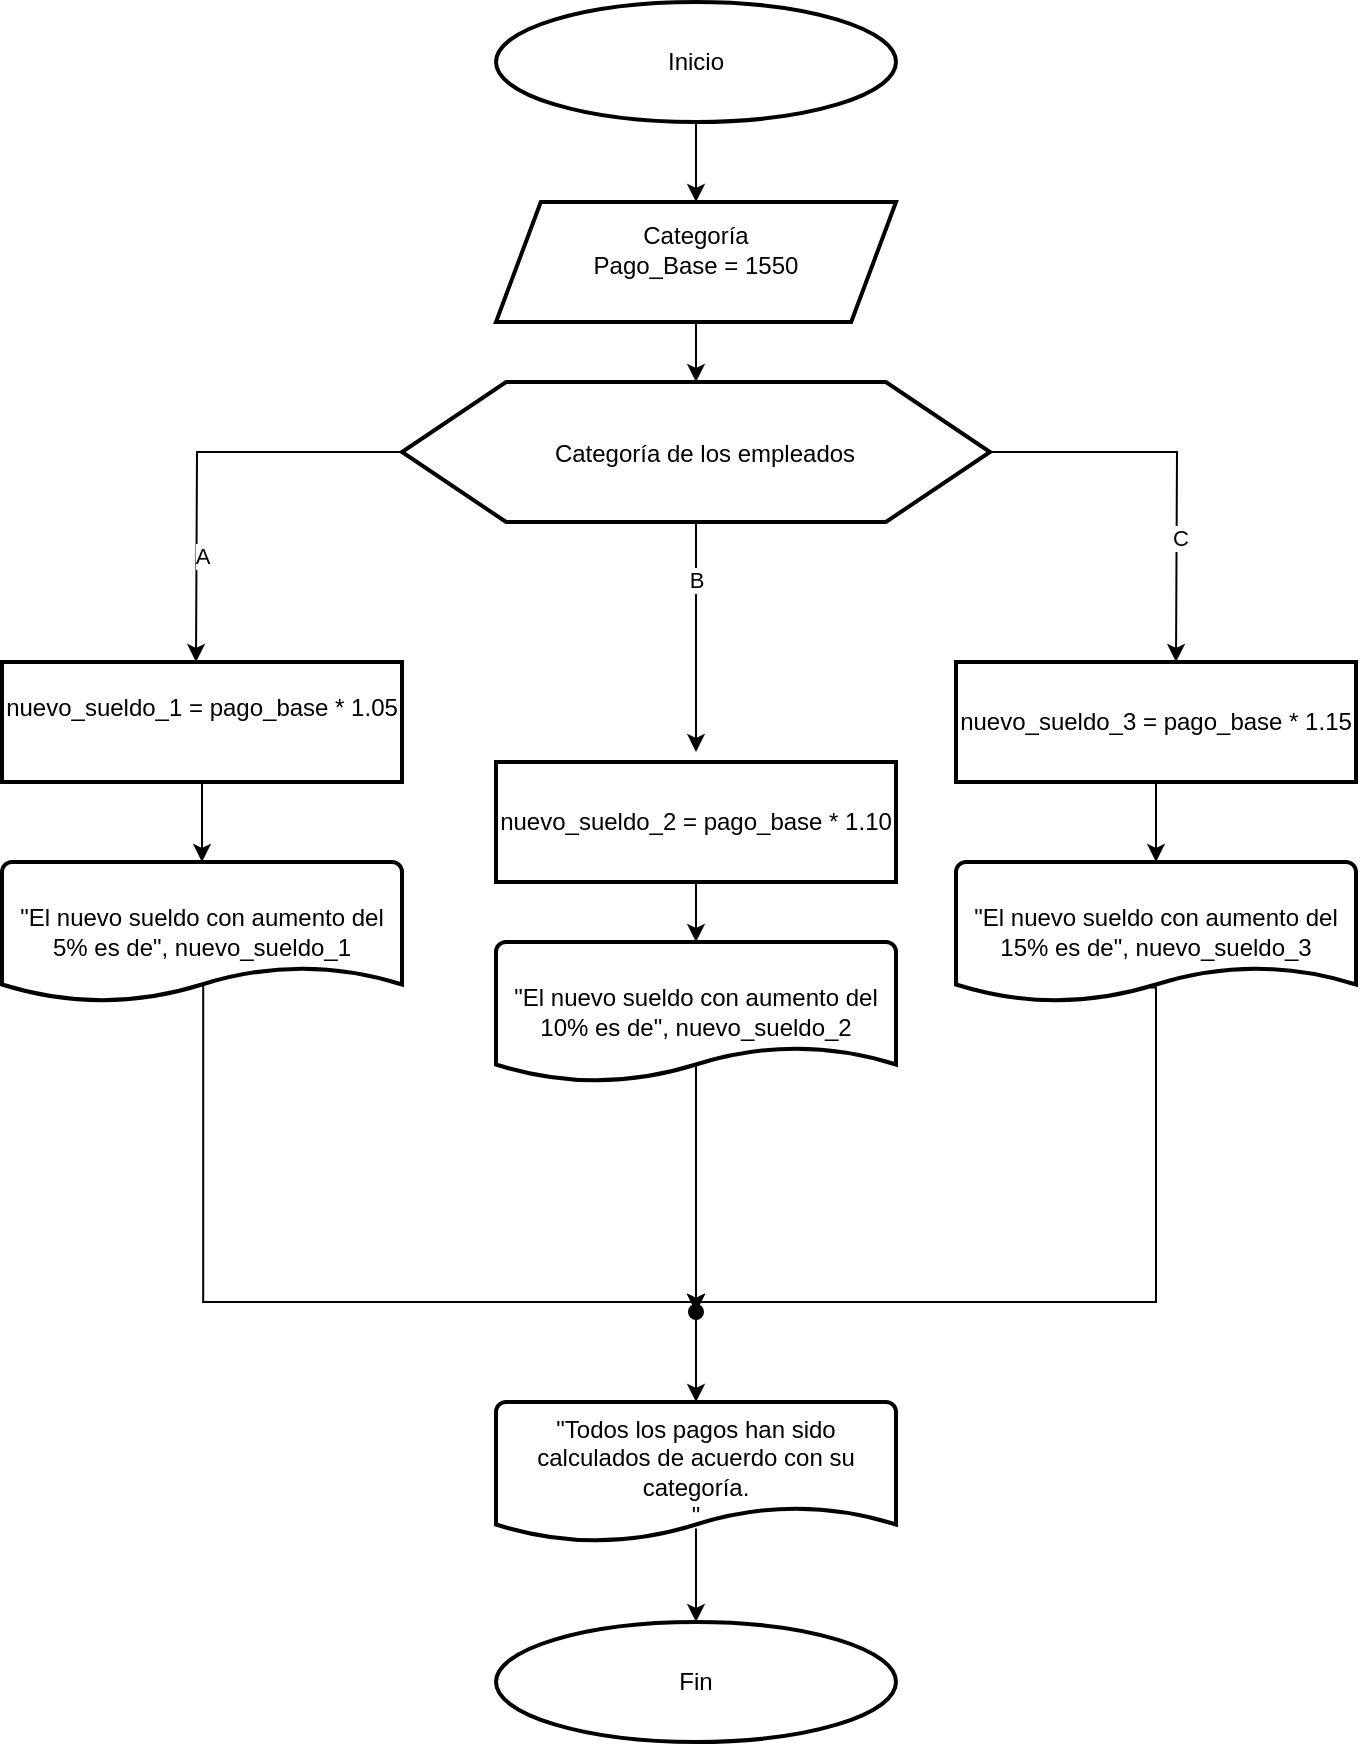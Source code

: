 <mxfile version="27.1.6">
  <diagram name="Página-1" id="NQ3BYdyoQGX2js3DKj3Q">
    <mxGraphModel dx="1034" dy="570" grid="1" gridSize="10" guides="1" tooltips="1" connect="1" arrows="1" fold="1" page="1" pageScale="1" pageWidth="850" pageHeight="1100" math="0" shadow="0">
      <root>
        <mxCell id="0" />
        <mxCell id="1" parent="0" />
        <mxCell id="ZuHbYVunxRSJGYDRrWry-3" value="" style="edgeStyle=orthogonalEdgeStyle;rounded=0;orthogonalLoop=1;jettySize=auto;html=1;" edge="1" parent="1" source="ZuHbYVunxRSJGYDRrWry-1" target="ZuHbYVunxRSJGYDRrWry-2">
          <mxGeometry relative="1" as="geometry" />
        </mxCell>
        <mxCell id="ZuHbYVunxRSJGYDRrWry-1" value="Inicio" style="strokeWidth=2;html=1;shape=mxgraph.flowchart.start_1;whiteSpace=wrap;" vertex="1" parent="1">
          <mxGeometry x="290" y="30" width="200" height="60" as="geometry" />
        </mxCell>
        <mxCell id="ZuHbYVunxRSJGYDRrWry-11" value="" style="edgeStyle=orthogonalEdgeStyle;rounded=0;orthogonalLoop=1;jettySize=auto;html=1;" edge="1" parent="1" source="ZuHbYVunxRSJGYDRrWry-2">
          <mxGeometry relative="1" as="geometry">
            <mxPoint x="390" y="220" as="targetPoint" />
          </mxGeometry>
        </mxCell>
        <mxCell id="ZuHbYVunxRSJGYDRrWry-2" value="Categoría&lt;div&gt;Pago_Base = 1550&lt;/div&gt;&lt;pre&gt;&lt;div&gt;&lt;/div&gt;&lt;/pre&gt;" style="shape=parallelogram;html=1;strokeWidth=2;perimeter=parallelogramPerimeter;whiteSpace=wrap;rounded=1;arcSize=0;size=0.112;" vertex="1" parent="1">
          <mxGeometry x="290" y="130" width="200" height="60" as="geometry" />
        </mxCell>
        <mxCell id="ZuHbYVunxRSJGYDRrWry-27" value="" style="edgeStyle=orthogonalEdgeStyle;rounded=0;orthogonalLoop=1;jettySize=auto;html=1;" edge="1" parent="1" source="ZuHbYVunxRSJGYDRrWry-30">
          <mxGeometry relative="1" as="geometry">
            <mxPoint x="140" y="360" as="targetPoint" />
          </mxGeometry>
        </mxCell>
        <mxCell id="ZuHbYVunxRSJGYDRrWry-40" value="A" style="edgeLabel;html=1;align=center;verticalAlign=middle;resizable=0;points=[];" vertex="1" connectable="0" parent="ZuHbYVunxRSJGYDRrWry-27">
          <mxGeometry x="0.489" y="2" relative="1" as="geometry">
            <mxPoint as="offset" />
          </mxGeometry>
        </mxCell>
        <mxCell id="ZuHbYVunxRSJGYDRrWry-28" value="" style="edgeStyle=orthogonalEdgeStyle;rounded=0;orthogonalLoop=1;jettySize=auto;html=1;" edge="1" parent="1" source="ZuHbYVunxRSJGYDRrWry-30">
          <mxGeometry relative="1" as="geometry">
            <mxPoint x="630" y="360" as="targetPoint" />
          </mxGeometry>
        </mxCell>
        <mxCell id="ZuHbYVunxRSJGYDRrWry-42" value="C" style="edgeLabel;html=1;align=center;verticalAlign=middle;resizable=0;points=[];" vertex="1" connectable="0" parent="ZuHbYVunxRSJGYDRrWry-28">
          <mxGeometry x="0.375" y="1" relative="1" as="geometry">
            <mxPoint as="offset" />
          </mxGeometry>
        </mxCell>
        <mxCell id="ZuHbYVunxRSJGYDRrWry-39" value="" style="edgeStyle=orthogonalEdgeStyle;rounded=0;orthogonalLoop=1;jettySize=auto;html=1;" edge="1" parent="1" source="ZuHbYVunxRSJGYDRrWry-30">
          <mxGeometry relative="1" as="geometry">
            <mxPoint x="390" y="405" as="targetPoint" />
          </mxGeometry>
        </mxCell>
        <mxCell id="ZuHbYVunxRSJGYDRrWry-41" value="B" style="edgeLabel;html=1;align=center;verticalAlign=middle;resizable=0;points=[];" vertex="1" connectable="0" parent="ZuHbYVunxRSJGYDRrWry-39">
          <mxGeometry x="-0.498" relative="1" as="geometry">
            <mxPoint as="offset" />
          </mxGeometry>
        </mxCell>
        <mxCell id="ZuHbYVunxRSJGYDRrWry-30" value="" style="verticalLabelPosition=bottom;verticalAlign=top;html=1;shape=hexagon;perimeter=hexagonPerimeter2;arcSize=6;size=0.177;strokeWidth=2;container=1;" vertex="1" parent="1">
          <mxGeometry x="243" y="220" width="294" height="70" as="geometry">
            <mxRectangle x="243" y="220" width="50" height="40" as="alternateBounds" />
          </mxGeometry>
        </mxCell>
        <mxCell id="ZuHbYVunxRSJGYDRrWry-32" value="" style="shape=table;startSize=0;container=1;collapsible=1;childLayout=tableLayout;fixedRows=1;rowLines=0;fontStyle=0;align=center;resizeLast=1;strokeColor=none;fillColor=none;collapsible=0;whiteSpace=wrap;html=1;" vertex="1" parent="ZuHbYVunxRSJGYDRrWry-30">
          <mxGeometry x="37" width="193" height="70" as="geometry" />
        </mxCell>
        <mxCell id="ZuHbYVunxRSJGYDRrWry-33" value="" style="shape=tableRow;horizontal=0;startSize=0;swimlaneHead=0;swimlaneBody=0;fillColor=none;collapsible=0;dropTarget=0;points=[[0,0.5],[1,0.5]];portConstraint=eastwest;top=0;left=0;right=0;bottom=0;" vertex="1" parent="ZuHbYVunxRSJGYDRrWry-32">
          <mxGeometry width="193" height="70" as="geometry" />
        </mxCell>
        <mxCell id="ZuHbYVunxRSJGYDRrWry-34" value="" style="shape=partialRectangle;connectable=0;fillColor=none;top=0;left=0;bottom=0;right=0;editable=1;overflow=hidden;" vertex="1" parent="ZuHbYVunxRSJGYDRrWry-33">
          <mxGeometry width="30" height="70" as="geometry">
            <mxRectangle width="30" height="70" as="alternateBounds" />
          </mxGeometry>
        </mxCell>
        <mxCell id="ZuHbYVunxRSJGYDRrWry-35" value="Categoría de los empleados" style="shape=partialRectangle;connectable=0;fillColor=none;top=0;left=0;bottom=0;right=0;align=center;spacingLeft=6;overflow=hidden;" vertex="1" parent="ZuHbYVunxRSJGYDRrWry-33">
          <mxGeometry x="30" width="163" height="70" as="geometry">
            <mxRectangle width="163" height="70" as="alternateBounds" />
          </mxGeometry>
        </mxCell>
        <mxCell id="ZuHbYVunxRSJGYDRrWry-49" value="" style="edgeStyle=orthogonalEdgeStyle;rounded=0;orthogonalLoop=1;jettySize=auto;html=1;" edge="1" parent="1" source="ZuHbYVunxRSJGYDRrWry-43" target="ZuHbYVunxRSJGYDRrWry-46">
          <mxGeometry relative="1" as="geometry" />
        </mxCell>
        <mxCell id="ZuHbYVunxRSJGYDRrWry-43" value="&lt;div&gt;nuevo_sueldo_1 = pago_base * 1.05&lt;/div&gt;&lt;div&gt;&lt;br&gt;&lt;/div&gt;" style="rounded=1;whiteSpace=wrap;html=1;absoluteArcSize=1;arcSize=0;strokeWidth=2;" vertex="1" parent="1">
          <mxGeometry x="43" y="360" width="200" height="60" as="geometry" />
        </mxCell>
        <mxCell id="ZuHbYVunxRSJGYDRrWry-50" value="" style="edgeStyle=orthogonalEdgeStyle;rounded=0;orthogonalLoop=1;jettySize=auto;html=1;" edge="1" parent="1" source="ZuHbYVunxRSJGYDRrWry-44" target="ZuHbYVunxRSJGYDRrWry-47">
          <mxGeometry relative="1" as="geometry" />
        </mxCell>
        <mxCell id="ZuHbYVunxRSJGYDRrWry-44" value="nuevo_sueldo_2 = pago_base * 1.10" style="rounded=1;whiteSpace=wrap;html=1;absoluteArcSize=1;arcSize=0;strokeWidth=2;" vertex="1" parent="1">
          <mxGeometry x="290" y="410" width="200" height="60" as="geometry" />
        </mxCell>
        <mxCell id="ZuHbYVunxRSJGYDRrWry-51" value="" style="edgeStyle=orthogonalEdgeStyle;rounded=0;orthogonalLoop=1;jettySize=auto;html=1;" edge="1" parent="1" source="ZuHbYVunxRSJGYDRrWry-45" target="ZuHbYVunxRSJGYDRrWry-48">
          <mxGeometry relative="1" as="geometry" />
        </mxCell>
        <mxCell id="ZuHbYVunxRSJGYDRrWry-45" value="nuevo_sueldo_3 = pago_base * 1.15" style="rounded=1;whiteSpace=wrap;html=1;absoluteArcSize=1;arcSize=0;strokeWidth=2;" vertex="1" parent="1">
          <mxGeometry x="520" y="360" width="200" height="60" as="geometry" />
        </mxCell>
        <mxCell id="ZuHbYVunxRSJGYDRrWry-53" value="" style="edgeStyle=orthogonalEdgeStyle;rounded=0;orthogonalLoop=1;jettySize=auto;html=1;entryX=0.1;entryY=0.87;entryDx=0;entryDy=0;entryPerimeter=0;exitX=0.503;exitY=0.851;exitDx=0;exitDy=0;exitPerimeter=0;" edge="1" parent="1" source="ZuHbYVunxRSJGYDRrWry-46" target="ZuHbYVunxRSJGYDRrWry-58">
          <mxGeometry relative="1" as="geometry">
            <mxPoint x="143" y="645" as="targetPoint" />
            <Array as="points">
              <mxPoint x="144" y="680" />
              <mxPoint x="390" y="680" />
            </Array>
          </mxGeometry>
        </mxCell>
        <mxCell id="ZuHbYVunxRSJGYDRrWry-46" value="&quot;El nuevo sueldo con aumento del 5% es de&quot;, nuevo_sueldo_1" style="strokeWidth=2;html=1;shape=mxgraph.flowchart.document2;whiteSpace=wrap;size=0.25;" vertex="1" parent="1">
          <mxGeometry x="43" y="460" width="200" height="70" as="geometry" />
        </mxCell>
        <mxCell id="ZuHbYVunxRSJGYDRrWry-59" value="" style="edgeStyle=orthogonalEdgeStyle;rounded=0;orthogonalLoop=1;jettySize=auto;html=1;exitX=0.5;exitY=0.829;exitDx=0;exitDy=0;exitPerimeter=0;" edge="1" parent="1" source="ZuHbYVunxRSJGYDRrWry-47" target="ZuHbYVunxRSJGYDRrWry-58">
          <mxGeometry relative="1" as="geometry" />
        </mxCell>
        <mxCell id="ZuHbYVunxRSJGYDRrWry-47" value="&quot;El nuevo sueldo con aumento del 10% es de&quot;, nuevo_sueldo_2" style="strokeWidth=2;html=1;shape=mxgraph.flowchart.document2;whiteSpace=wrap;size=0.25;" vertex="1" parent="1">
          <mxGeometry x="290" y="500" width="200" height="70" as="geometry" />
        </mxCell>
        <mxCell id="ZuHbYVunxRSJGYDRrWry-57" value="" style="edgeStyle=orthogonalEdgeStyle;rounded=0;orthogonalLoop=1;jettySize=auto;html=1;entryX=0.78;entryY=0.39;entryDx=0;entryDy=0;entryPerimeter=0;exitX=0.486;exitY=0.897;exitDx=0;exitDy=0;exitPerimeter=0;" edge="1" parent="1" source="ZuHbYVunxRSJGYDRrWry-48" target="ZuHbYVunxRSJGYDRrWry-58">
          <mxGeometry relative="1" as="geometry">
            <mxPoint x="620" y="645" as="targetPoint" />
            <Array as="points">
              <mxPoint x="620" y="523" />
              <mxPoint x="620" y="680" />
              <mxPoint x="390" y="680" />
            </Array>
          </mxGeometry>
        </mxCell>
        <mxCell id="ZuHbYVunxRSJGYDRrWry-48" value="&quot;El nuevo sueldo con aumento del 15% es de&quot;, nuevo_sueldo_3" style="strokeWidth=2;html=1;shape=mxgraph.flowchart.document2;whiteSpace=wrap;size=0.25;" vertex="1" parent="1">
          <mxGeometry x="520" y="460" width="200" height="70" as="geometry" />
        </mxCell>
        <mxCell id="ZuHbYVunxRSJGYDRrWry-62" value="" style="edgeStyle=orthogonalEdgeStyle;rounded=0;orthogonalLoop=1;jettySize=auto;html=1;" edge="1" parent="1" source="ZuHbYVunxRSJGYDRrWry-58" target="ZuHbYVunxRSJGYDRrWry-60">
          <mxGeometry relative="1" as="geometry" />
        </mxCell>
        <mxCell id="ZuHbYVunxRSJGYDRrWry-58" value="" style="shape=waypoint;sketch=0;size=6;pointerEvents=1;points=[];fillColor=default;resizable=0;rotatable=0;perimeter=centerPerimeter;snapToPoint=1;strokeWidth=2;" vertex="1" parent="1">
          <mxGeometry x="380" y="675" width="20" height="20" as="geometry" />
        </mxCell>
        <mxCell id="ZuHbYVunxRSJGYDRrWry-64" value="" style="edgeStyle=orthogonalEdgeStyle;rounded=0;orthogonalLoop=1;jettySize=auto;html=1;exitX=0.5;exitY=0.903;exitDx=0;exitDy=0;exitPerimeter=0;" edge="1" parent="1" source="ZuHbYVunxRSJGYDRrWry-60" target="ZuHbYVunxRSJGYDRrWry-63">
          <mxGeometry relative="1" as="geometry" />
        </mxCell>
        <mxCell id="ZuHbYVunxRSJGYDRrWry-60" value="&quot;&lt;span style=&quot;background-color: transparent;&quot;&gt;Todos los pagos han sido calculados de acuerdo con su categoría.&lt;/span&gt;&lt;br&gt;&quot;" style="strokeWidth=2;html=1;shape=mxgraph.flowchart.document2;whiteSpace=wrap;size=0.25;" vertex="1" parent="1">
          <mxGeometry x="290" y="730" width="200" height="70" as="geometry" />
        </mxCell>
        <mxCell id="ZuHbYVunxRSJGYDRrWry-63" value="Fin" style="strokeWidth=2;html=1;shape=mxgraph.flowchart.start_1;whiteSpace=wrap;" vertex="1" parent="1">
          <mxGeometry x="290" y="840" width="200" height="60" as="geometry" />
        </mxCell>
      </root>
    </mxGraphModel>
  </diagram>
</mxfile>
